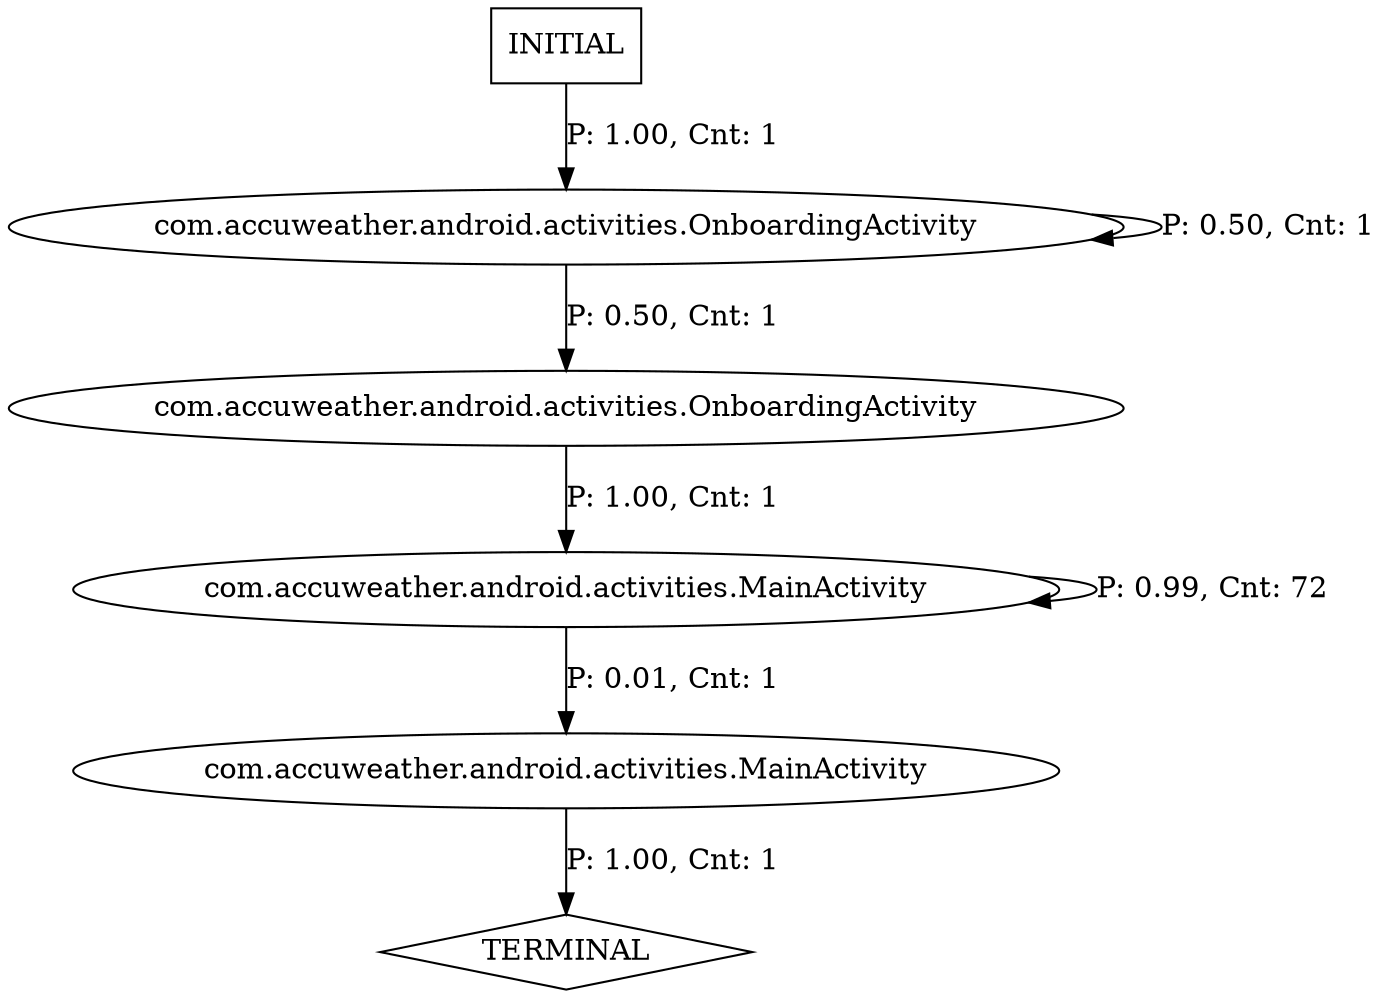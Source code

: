 digraph G {
  0 [label="com.accuweather.android.activities.MainActivity"];
  1 [label="com.accuweather.android.activities.MainActivity"];
  2 [label="com.accuweather.android.activities.OnboardingActivity"];
  3 [label="com.accuweather.android.activities.OnboardingActivity"];
  4 [label="TERMINAL",shape=diamond];
  5 [label="INITIAL",shape=box];
0->4 [label="P: 1.00, Cnt: 1"];
1->0 [label="P: 0.01, Cnt: 1"];
1->1 [label="P: 0.99, Cnt: 72"];
2->1 [label="P: 1.00, Cnt: 1"];
3->3 [label="P: 0.50, Cnt: 1"];
3->2 [label="P: 0.50, Cnt: 1"];
5->3 [label="P: 1.00, Cnt: 1"];
}
